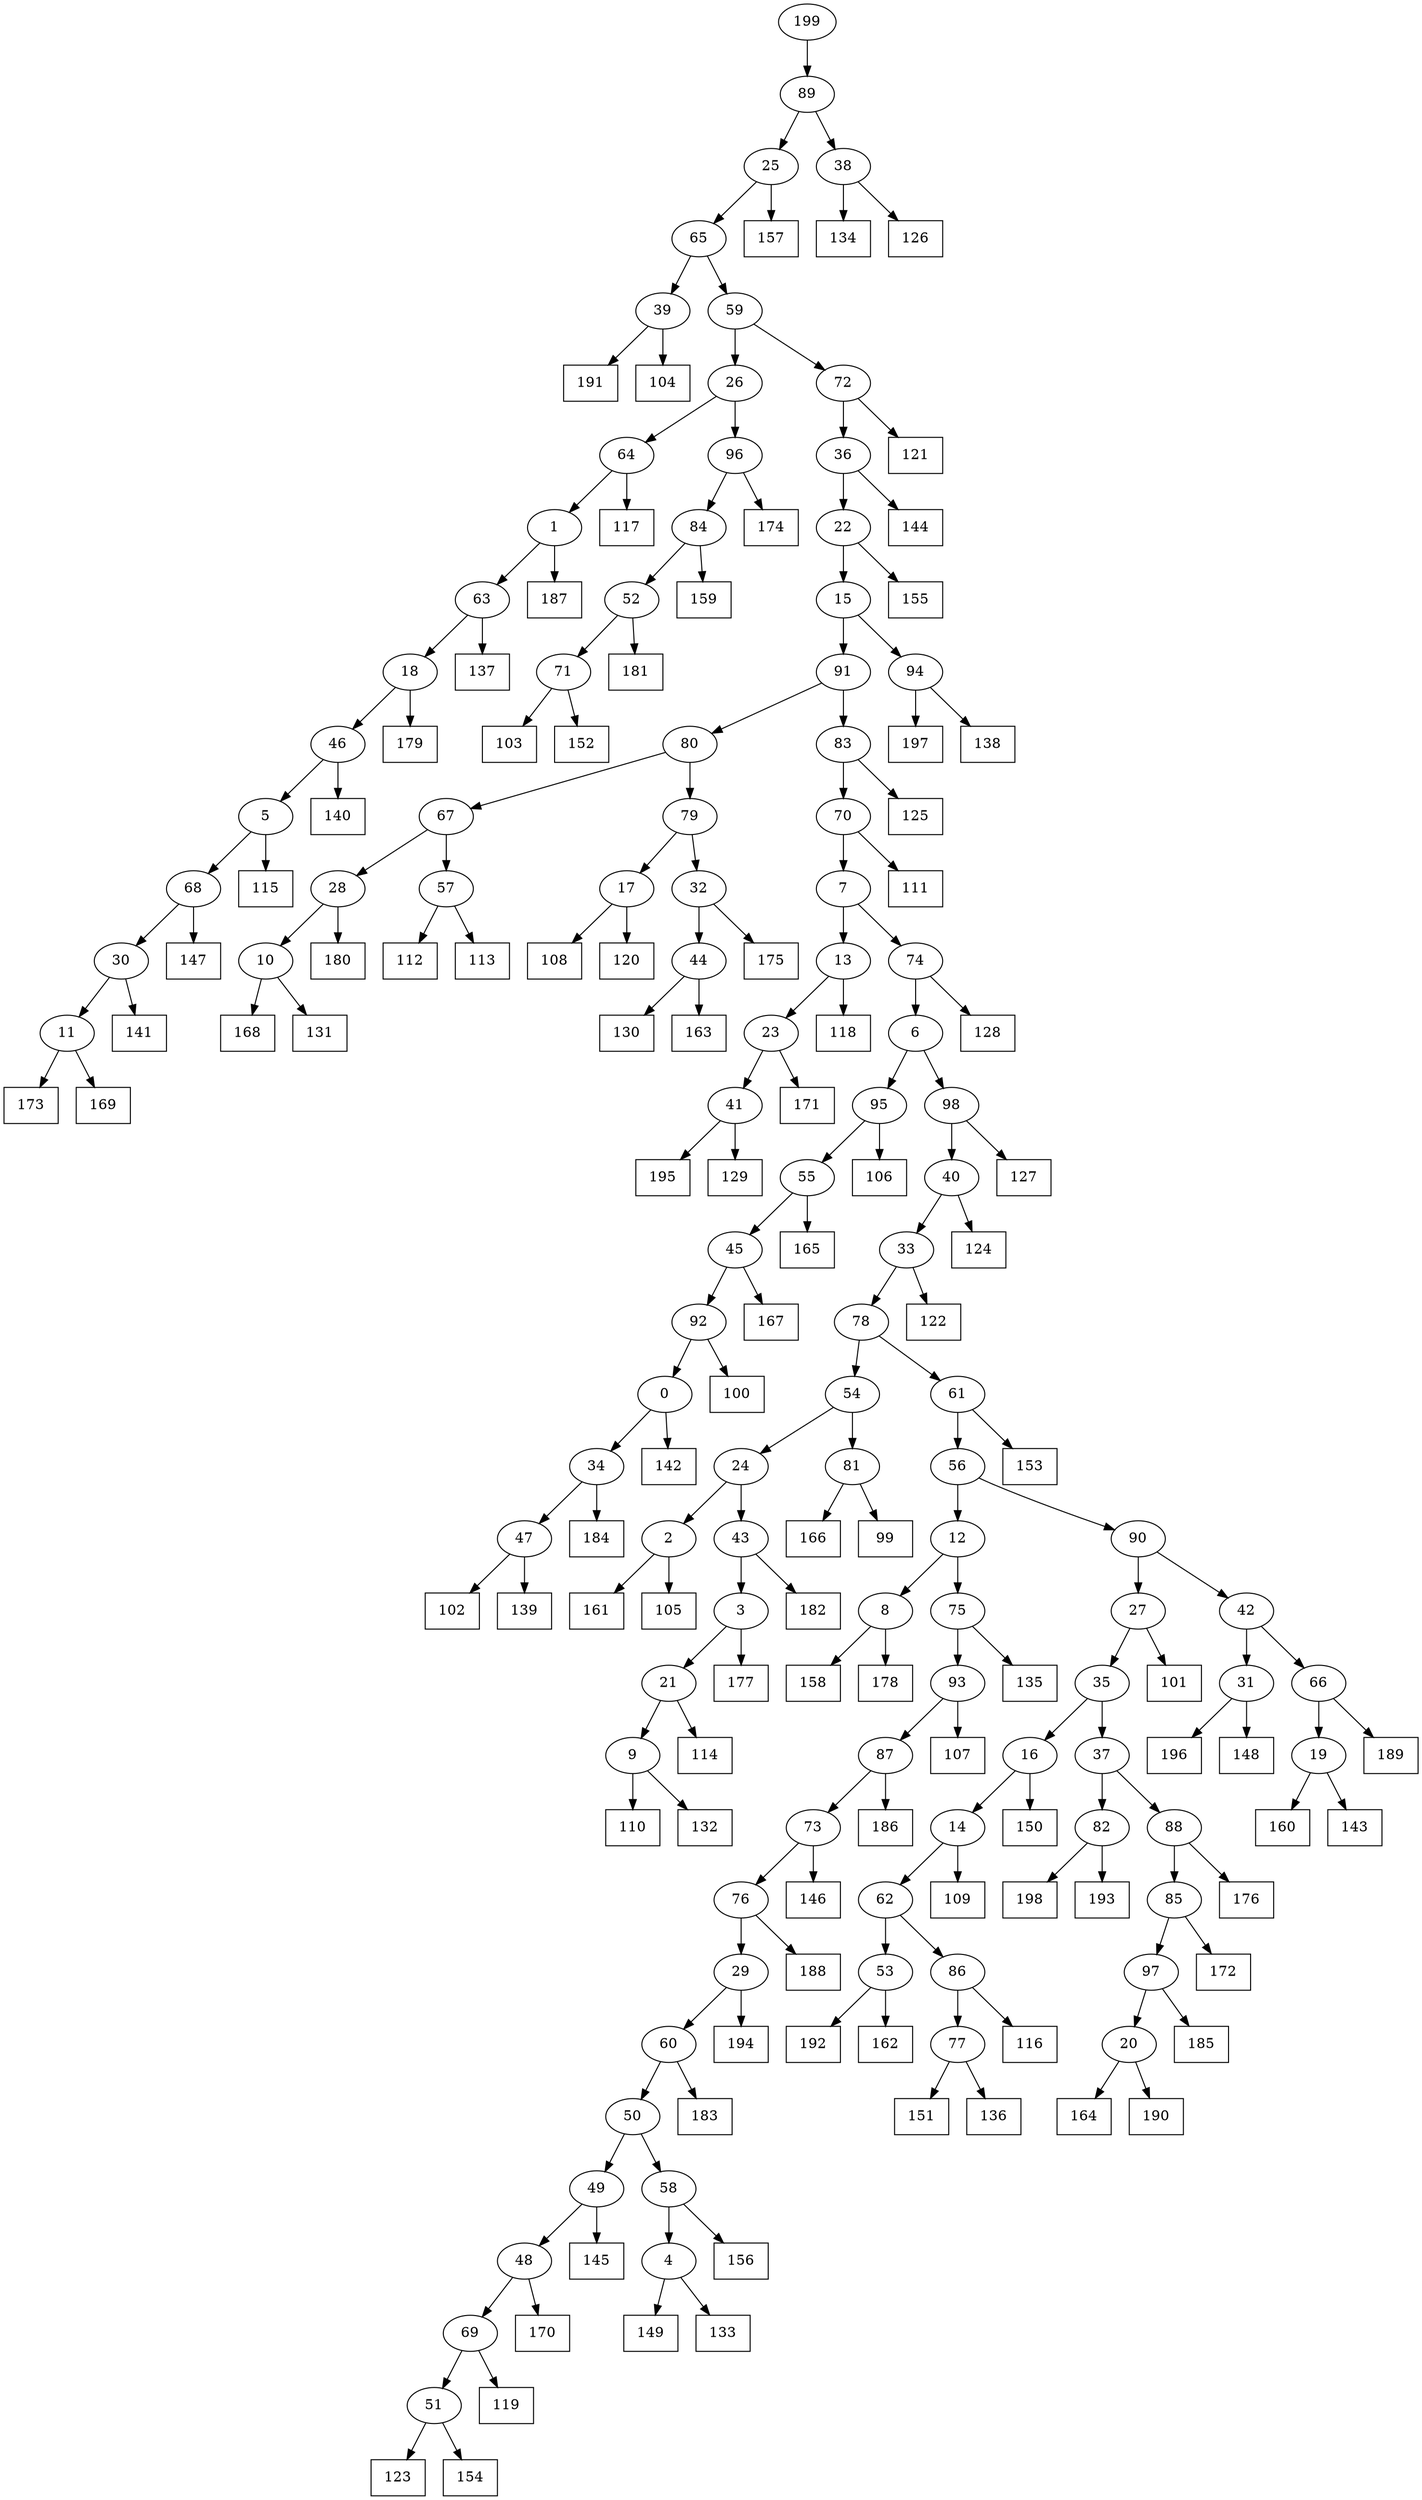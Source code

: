 digraph G {
0[label="0"];
1[label="1"];
2[label="2"];
3[label="3"];
4[label="4"];
5[label="5"];
6[label="6"];
7[label="7"];
8[label="8"];
9[label="9"];
10[label="10"];
11[label="11"];
12[label="12"];
13[label="13"];
14[label="14"];
15[label="15"];
16[label="16"];
17[label="17"];
18[label="18"];
19[label="19"];
20[label="20"];
21[label="21"];
22[label="22"];
23[label="23"];
24[label="24"];
25[label="25"];
26[label="26"];
27[label="27"];
28[label="28"];
29[label="29"];
30[label="30"];
31[label="31"];
32[label="32"];
33[label="33"];
34[label="34"];
35[label="35"];
36[label="36"];
37[label="37"];
38[label="38"];
39[label="39"];
40[label="40"];
41[label="41"];
42[label="42"];
43[label="43"];
44[label="44"];
45[label="45"];
46[label="46"];
47[label="47"];
48[label="48"];
49[label="49"];
50[label="50"];
51[label="51"];
52[label="52"];
53[label="53"];
54[label="54"];
55[label="55"];
56[label="56"];
57[label="57"];
58[label="58"];
59[label="59"];
60[label="60"];
61[label="61"];
62[label="62"];
63[label="63"];
64[label="64"];
65[label="65"];
66[label="66"];
67[label="67"];
68[label="68"];
69[label="69"];
70[label="70"];
71[label="71"];
72[label="72"];
73[label="73"];
74[label="74"];
75[label="75"];
76[label="76"];
77[label="77"];
78[label="78"];
79[label="79"];
80[label="80"];
81[label="81"];
82[label="82"];
83[label="83"];
84[label="84"];
85[label="85"];
86[label="86"];
87[label="87"];
88[label="88"];
89[label="89"];
90[label="90"];
91[label="91"];
92[label="92"];
93[label="93"];
94[label="94"];
95[label="95"];
96[label="96"];
97[label="97"];
98[label="98"];
99[shape=box,label="124"];
100[shape=box,label="123"];
101[shape=box,label="134"];
102[shape=box,label="154"];
103[shape=box,label="176"];
104[shape=box,label="186"];
105[shape=box,label="149"];
106[shape=box,label="197"];
107[shape=box,label="141"];
108[shape=box,label="189"];
109[shape=box,label="108"];
110[shape=box,label="198"];
111[shape=box,label="119"];
112[shape=box,label="110"];
113[shape=box,label="144"];
114[shape=box,label="125"];
115[shape=box,label="153"];
116[shape=box,label="135"];
117[shape=box,label="151"];
118[shape=box,label="142"];
119[shape=box,label="115"];
120[shape=box,label="171"];
121[shape=box,label="161"];
122[shape=box,label="196"];
123[shape=box,label="179"];
124[shape=box,label="193"];
125[shape=box,label="174"];
126[shape=box,label="116"];
127[shape=box,label="182"];
128[shape=box,label="150"];
129[shape=box,label="126"];
130[shape=box,label="137"];
131[shape=box,label="128"];
132[shape=box,label="165"];
133[shape=box,label="109"];
134[shape=box,label="146"];
135[shape=box,label="145"];
136[shape=box,label="185"];
137[shape=box,label="195"];
138[shape=box,label="120"];
139[shape=box,label="129"];
140[shape=box,label="183"];
141[shape=box,label="112"];
142[shape=box,label="148"];
143[shape=box,label="155"];
144[shape=box,label="173"];
145[shape=box,label="184"];
146[shape=box,label="140"];
147[shape=box,label="170"];
148[shape=box,label="136"];
149[shape=box,label="157"];
150[shape=box,label="102"];
151[shape=box,label="118"];
152[shape=box,label="160"];
153[shape=box,label="101"];
154[shape=box,label="191"];
155[shape=box,label="180"];
156[shape=box,label="106"];
157[shape=box,label="166"];
158[shape=box,label="156"];
159[shape=box,label="130"];
160[shape=box,label="172"];
161[shape=box,label="188"];
162[shape=box,label="138"];
163[shape=box,label="122"];
164[shape=box,label="168"];
165[shape=box,label="164"];
166[shape=box,label="187"];
167[shape=box,label="177"];
168[shape=box,label="192"];
169[shape=box,label="99"];
170[shape=box,label="169"];
171[shape=box,label="158"];
172[shape=box,label="194"];
173[shape=box,label="139"];
174[shape=box,label="103"];
175[shape=box,label="133"];
176[shape=box,label="181"];
177[shape=box,label="175"];
178[shape=box,label="114"];
179[shape=box,label="147"];
180[shape=box,label="104"];
181[shape=box,label="152"];
182[shape=box,label="163"];
183[shape=box,label="143"];
184[shape=box,label="105"];
185[shape=box,label="121"];
186[shape=box,label="159"];
187[shape=box,label="107"];
188[shape=box,label="178"];
189[shape=box,label="132"];
190[shape=box,label="113"];
191[shape=box,label="131"];
192[shape=box,label="127"];
193[shape=box,label="162"];
194[shape=box,label="111"];
195[shape=box,label="190"];
196[shape=box,label="167"];
197[shape=box,label="117"];
198[shape=box,label="100"];
199[label="199"];
39->180 ;
93->187 ;
2->184 ;
13->151 ;
5->119 ;
36->113 ;
10->164 ;
51->102 ;
66->108 ;
71->174 ;
29->60 ;
60->140 ;
52->176 ;
61->115 ;
83->114 ;
24->43 ;
82->124 ;
47->173 ;
80->67 ;
53->193 ;
56->12 ;
20->195 ;
58->158 ;
8->188 ;
46->146 ;
0->118 ;
2->121 ;
86->77 ;
3->167 ;
88->103 ;
8->171 ;
80->79 ;
57->141 ;
76->161 ;
33->163 ;
15->94 ;
94->162 ;
85->97 ;
12->75 ;
97->136 ;
96->125 ;
199->89 ;
67->57 ;
57->190 ;
84->186 ;
68->30 ;
30->107 ;
21->178 ;
13->23 ;
43->127 ;
27->153 ;
81->169 ;
29->172 ;
62->86 ;
86->126 ;
9->112 ;
28->155 ;
90->27 ;
74->131 ;
76->29 ;
23->120 ;
11->144 ;
48->147 ;
85->160 ;
43->3 ;
18->46 ;
94->106 ;
40->99 ;
63->130 ;
73->76 ;
69->51 ;
50->58 ;
25->149 ;
64->1 ;
14->62 ;
62->53 ;
59->26 ;
32->44 ;
44->159 ;
77->148 ;
7->13 ;
65->59 ;
22->15 ;
75->116 ;
97->20 ;
20->165 ;
89->38 ;
16->14 ;
44->182 ;
1->63 ;
63->18 ;
22->143 ;
23->41 ;
41->139 ;
38->101 ;
95->156 ;
92->0 ;
14->133 ;
49->135 ;
78->61 ;
17->109 ;
73->134 ;
78->54 ;
53->168 ;
54->24 ;
24->2 ;
19->152 ;
25->65 ;
4->175 ;
16->128 ;
96->84 ;
54->81 ;
12->8 ;
66->19 ;
19->183 ;
33->78 ;
47->150 ;
6->98 ;
81->157 ;
71->181 ;
41->137 ;
77->117 ;
9->189 ;
10->191 ;
3->21 ;
21->9 ;
67->28 ;
68->179 ;
31->142 ;
98->40 ;
40->33 ;
95->55 ;
69->111 ;
1->166 ;
48->69 ;
75->93 ;
34->47 ;
35->16 ;
26->64 ;
64->197 ;
93->87 ;
87->104 ;
60->50 ;
91->83 ;
26->96 ;
83->70 ;
70->194 ;
11->170 ;
79->17 ;
17->138 ;
31->122 ;
90->42 ;
42->31 ;
7->74 ;
74->6 ;
5->68 ;
65->39 ;
39->154 ;
18->123 ;
59->72 ;
72->185 ;
38->129 ;
37->88 ;
88->85 ;
72->36 ;
36->22 ;
6->95 ;
61->56 ;
56->90 ;
51->100 ;
84->52 ;
52->71 ;
42->66 ;
0->34 ;
34->145 ;
30->11 ;
55->45 ;
45->196 ;
28->10 ;
79->32 ;
32->177 ;
98->192 ;
58->4 ;
4->105 ;
46->5 ;
15->91 ;
91->80 ;
89->25 ;
27->35 ;
35->37 ;
70->7 ;
37->82 ;
82->110 ;
87->73 ;
50->49 ;
49->48 ;
55->132 ;
45->92 ;
92->198 ;
}
